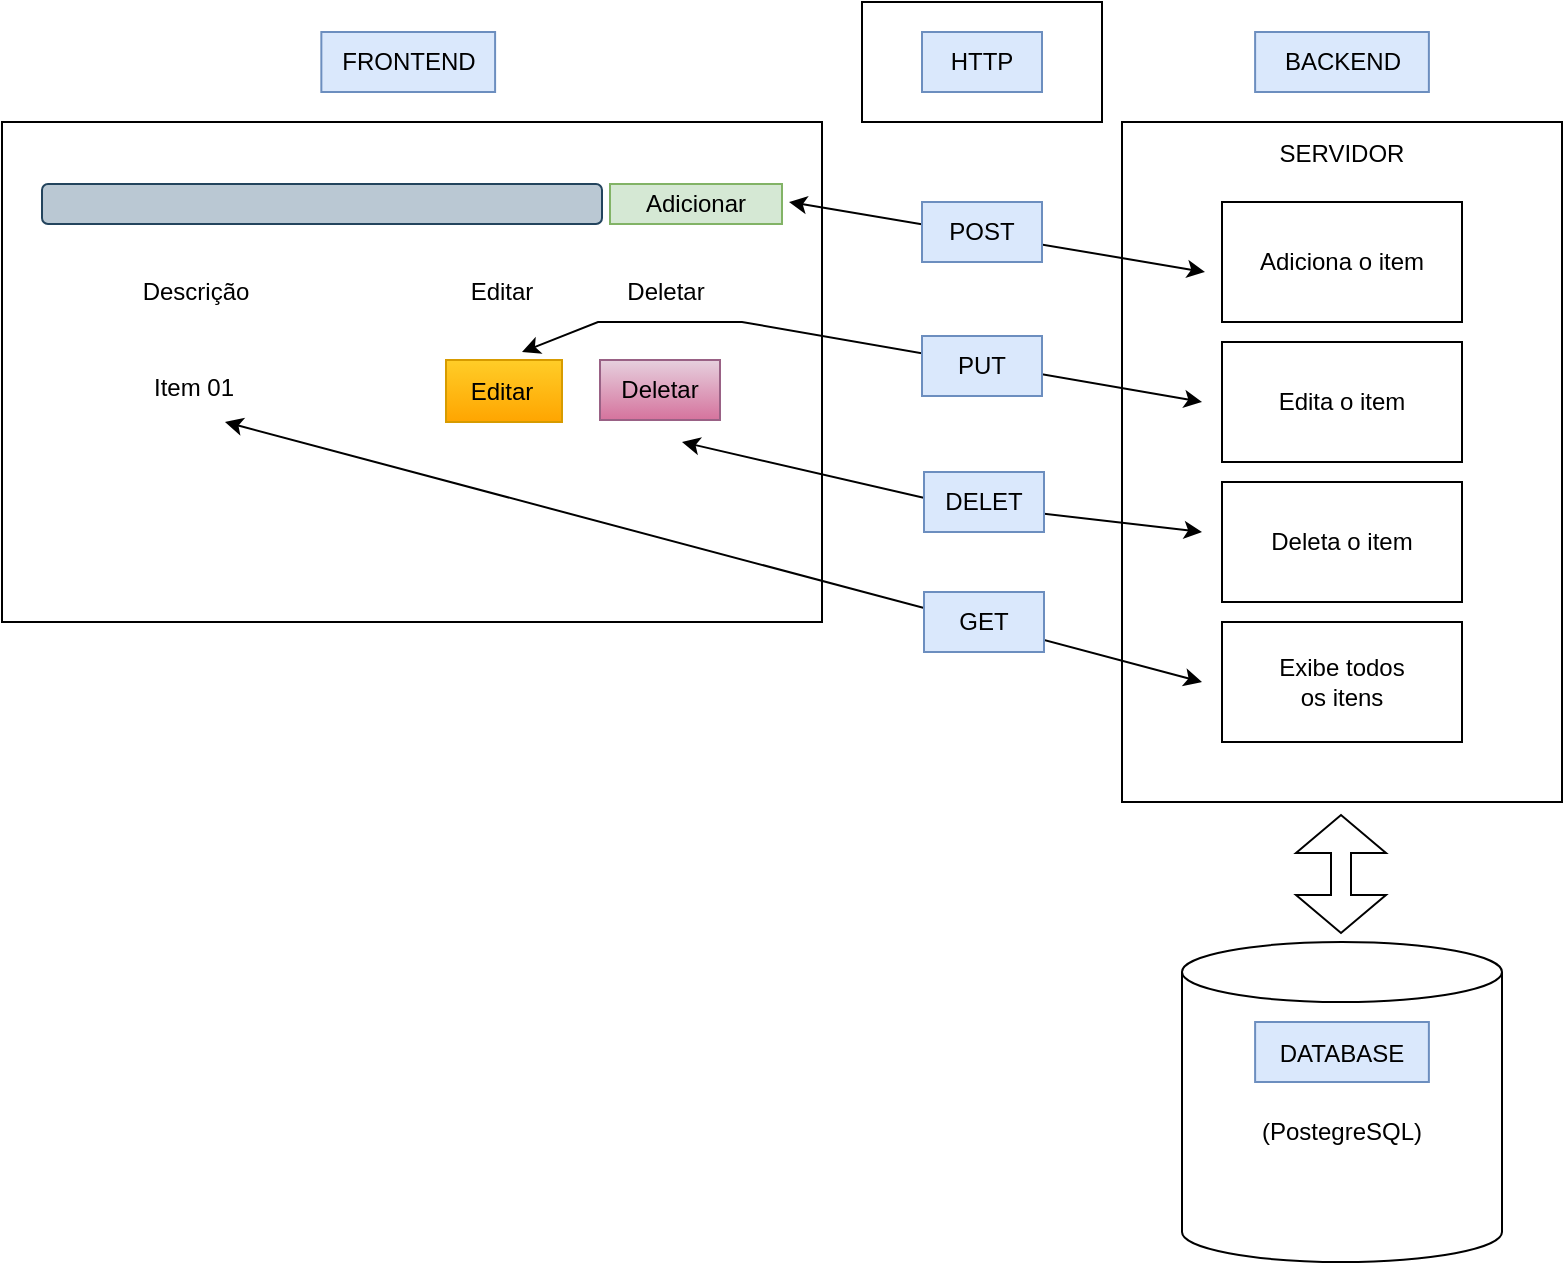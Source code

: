 <mxfile version="24.0.5" type="github">
  <diagram name="Página-1" id="j0P_AIAlUdAqtc0bGUuy">
    <mxGraphModel dx="892" dy="775" grid="1" gridSize="10" guides="1" tooltips="1" connect="1" arrows="1" fold="1" page="1" pageScale="1" pageWidth="827" pageHeight="1169" math="0" shadow="0">
      <root>
        <mxCell id="0" />
        <mxCell id="1" parent="0" />
        <mxCell id="E04y_9u0_HgmXFSWiscD-12" value="" style="rounded=0;whiteSpace=wrap;html=1;" vertex="1" parent="1">
          <mxGeometry x="450" y="80" width="120" height="60" as="geometry" />
        </mxCell>
        <mxCell id="E04y_9u0_HgmXFSWiscD-13" value="HTTP" style="text;html=1;align=center;verticalAlign=middle;whiteSpace=wrap;rounded=0;fillColor=#dae8fc;strokeColor=#6c8ebf;" vertex="1" parent="1">
          <mxGeometry x="480" y="95" width="60" height="30" as="geometry" />
        </mxCell>
        <mxCell id="E04y_9u0_HgmXFSWiscD-15" value="" style="rounded=0;whiteSpace=wrap;html=1;" vertex="1" parent="1">
          <mxGeometry x="580" y="140" width="220" height="340" as="geometry" />
        </mxCell>
        <mxCell id="E04y_9u0_HgmXFSWiscD-16" value="FRONTEND" style="text;html=1;align=center;verticalAlign=middle;whiteSpace=wrap;rounded=0;fillColor=#dae8fc;strokeColor=#6c8ebf;" vertex="1" parent="1">
          <mxGeometry x="179.67" y="95" width="86.88" height="30" as="geometry" />
        </mxCell>
        <mxCell id="E04y_9u0_HgmXFSWiscD-17" value="BACKEND" style="text;html=1;align=center;verticalAlign=middle;whiteSpace=wrap;rounded=0;fillColor=#dae8fc;strokeColor=#6c8ebf;" vertex="1" parent="1">
          <mxGeometry x="646.56" y="95" width="86.88" height="30" as="geometry" />
        </mxCell>
        <mxCell id="E04y_9u0_HgmXFSWiscD-18" value="SERVIDOR" style="text;html=1;align=center;verticalAlign=middle;whiteSpace=wrap;rounded=0;" vertex="1" parent="1">
          <mxGeometry x="640" y="141" width="100" height="30" as="geometry" />
        </mxCell>
        <mxCell id="E04y_9u0_HgmXFSWiscD-24" value="" style="rounded=0;whiteSpace=wrap;html=1;" vertex="1" parent="1">
          <mxGeometry x="20" y="140" width="410" height="250" as="geometry" />
        </mxCell>
        <mxCell id="E04y_9u0_HgmXFSWiscD-26" value="" style="rounded=1;whiteSpace=wrap;html=1;fillColor=#bac8d3;strokeColor=#23445d;" vertex="1" parent="1">
          <mxGeometry x="40" y="171" width="280" height="20" as="geometry" />
        </mxCell>
        <mxCell id="E04y_9u0_HgmXFSWiscD-27" value="" style="rounded=0;whiteSpace=wrap;html=1;fillColor=#d5e8d4;strokeColor=#82b366;" vertex="1" parent="1">
          <mxGeometry x="324" y="171" width="86" height="20" as="geometry" />
        </mxCell>
        <mxCell id="E04y_9u0_HgmXFSWiscD-28" value="Adicionar" style="text;html=1;align=center;verticalAlign=middle;whiteSpace=wrap;rounded=0;" vertex="1" parent="1">
          <mxGeometry x="332" y="166" width="70" height="30" as="geometry" />
        </mxCell>
        <mxCell id="E04y_9u0_HgmXFSWiscD-31" value="Descrição" style="text;html=1;align=center;verticalAlign=middle;whiteSpace=wrap;rounded=0;" vertex="1" parent="1">
          <mxGeometry x="87" y="210" width="60" height="30" as="geometry" />
        </mxCell>
        <mxCell id="E04y_9u0_HgmXFSWiscD-32" value="Editar" style="text;html=1;align=center;verticalAlign=middle;whiteSpace=wrap;rounded=0;" vertex="1" parent="1">
          <mxGeometry x="240" y="210" width="60" height="30" as="geometry" />
        </mxCell>
        <mxCell id="E04y_9u0_HgmXFSWiscD-33" value="Deletar" style="text;html=1;align=center;verticalAlign=middle;whiteSpace=wrap;rounded=0;" vertex="1" parent="1">
          <mxGeometry x="322" y="210" width="60" height="30" as="geometry" />
        </mxCell>
        <mxCell id="E04y_9u0_HgmXFSWiscD-34" value="Item 01" style="text;html=1;align=center;verticalAlign=middle;whiteSpace=wrap;rounded=0;" vertex="1" parent="1">
          <mxGeometry x="86" y="258" width="60" height="30" as="geometry" />
        </mxCell>
        <mxCell id="E04y_9u0_HgmXFSWiscD-38" value="" style="rounded=0;whiteSpace=wrap;html=1;fillColor=#ffcccc;strokeColor=#36393d;" vertex="1" parent="1">
          <mxGeometry x="320" y="260.5" width="58" height="27" as="geometry" />
        </mxCell>
        <mxCell id="E04y_9u0_HgmXFSWiscD-39" value="Deletar" style="text;html=1;align=center;verticalAlign=middle;whiteSpace=wrap;rounded=0;fillColor=#e6d0de;gradientColor=#d5739d;strokeColor=#996185;" vertex="1" parent="1">
          <mxGeometry x="319" y="259" width="60" height="30" as="geometry" />
        </mxCell>
        <mxCell id="E04y_9u0_HgmXFSWiscD-41" value="" style="rounded=0;whiteSpace=wrap;html=1;fillColor=#ffcd28;gradientColor=#ffa500;strokeColor=#d79b00;" vertex="1" parent="1">
          <mxGeometry x="242" y="259" width="58" height="31" as="geometry" />
        </mxCell>
        <mxCell id="E04y_9u0_HgmXFSWiscD-42" value="Editar" style="text;html=1;align=center;verticalAlign=middle;whiteSpace=wrap;rounded=0;" vertex="1" parent="1">
          <mxGeometry x="245" y="259" width="50" height="31" as="geometry" />
        </mxCell>
        <mxCell id="E04y_9u0_HgmXFSWiscD-44" value="Adiciona o item" style="rounded=0;whiteSpace=wrap;html=1;" vertex="1" parent="1">
          <mxGeometry x="630" y="180" width="120" height="60" as="geometry" />
        </mxCell>
        <mxCell id="E04y_9u0_HgmXFSWiscD-45" value="" style="rounded=0;whiteSpace=wrap;html=1;" vertex="1" parent="1">
          <mxGeometry x="630" y="250" width="120" height="60" as="geometry" />
        </mxCell>
        <mxCell id="E04y_9u0_HgmXFSWiscD-46" value="Edita o item" style="text;html=1;align=center;verticalAlign=middle;whiteSpace=wrap;rounded=0;" vertex="1" parent="1">
          <mxGeometry x="650" y="265" width="80" height="30" as="geometry" />
        </mxCell>
        <mxCell id="E04y_9u0_HgmXFSWiscD-47" value="" style="rounded=0;whiteSpace=wrap;html=1;" vertex="1" parent="1">
          <mxGeometry x="630" y="320" width="120" height="60" as="geometry" />
        </mxCell>
        <mxCell id="E04y_9u0_HgmXFSWiscD-48" value="" style="rounded=0;whiteSpace=wrap;html=1;" vertex="1" parent="1">
          <mxGeometry x="630" y="390" width="120" height="60" as="geometry" />
        </mxCell>
        <mxCell id="E04y_9u0_HgmXFSWiscD-49" value="Deleta o item" style="text;html=1;align=center;verticalAlign=middle;whiteSpace=wrap;rounded=0;" vertex="1" parent="1">
          <mxGeometry x="650" y="335" width="80" height="30" as="geometry" />
        </mxCell>
        <mxCell id="E04y_9u0_HgmXFSWiscD-50" value="Exibe todos os itens" style="text;html=1;align=center;verticalAlign=middle;whiteSpace=wrap;rounded=0;" vertex="1" parent="1">
          <mxGeometry x="650" y="405" width="80" height="30" as="geometry" />
        </mxCell>
        <mxCell id="E04y_9u0_HgmXFSWiscD-58" value="" style="endArrow=classic;startArrow=classic;html=1;rounded=0;" edge="1" parent="1">
          <mxGeometry width="50" height="50" relative="1" as="geometry">
            <mxPoint x="131.5" y="290" as="sourcePoint" />
            <mxPoint x="620" y="420" as="targetPoint" />
          </mxGeometry>
        </mxCell>
        <mxCell id="E04y_9u0_HgmXFSWiscD-59" value="" style="endArrow=classic;startArrow=classic;html=1;rounded=0;" edge="1" parent="1">
          <mxGeometry width="50" height="50" relative="1" as="geometry">
            <mxPoint x="413.5" y="180" as="sourcePoint" />
            <mxPoint x="621.5" y="215" as="targetPoint" />
          </mxGeometry>
        </mxCell>
        <mxCell id="E04y_9u0_HgmXFSWiscD-60" value="" style="endArrow=classic;startArrow=classic;html=1;rounded=0;" edge="1" parent="1">
          <mxGeometry width="50" height="50" relative="1" as="geometry">
            <mxPoint x="280" y="255" as="sourcePoint" />
            <mxPoint x="620" y="280" as="targetPoint" />
            <Array as="points">
              <mxPoint x="318" y="240" />
              <mxPoint x="390" y="240" />
            </Array>
          </mxGeometry>
        </mxCell>
        <mxCell id="E04y_9u0_HgmXFSWiscD-61" value="" style="endArrow=classic;startArrow=classic;html=1;rounded=0;" edge="1" parent="1">
          <mxGeometry width="50" height="50" relative="1" as="geometry">
            <mxPoint x="360" y="300" as="sourcePoint" />
            <mxPoint x="620" y="345" as="targetPoint" />
            <Array as="points">
              <mxPoint x="490" y="330" />
            </Array>
          </mxGeometry>
        </mxCell>
        <mxCell id="E04y_9u0_HgmXFSWiscD-62" value="POST" style="text;html=1;align=center;verticalAlign=middle;whiteSpace=wrap;rounded=0;fillColor=#dae8fc;strokeColor=#6c8ebf;" vertex="1" parent="1">
          <mxGeometry x="480" y="180" width="60" height="30" as="geometry" />
        </mxCell>
        <mxCell id="E04y_9u0_HgmXFSWiscD-67" value="PUT" style="text;html=1;align=center;verticalAlign=middle;whiteSpace=wrap;rounded=0;fillColor=#dae8fc;strokeColor=#6c8ebf;" vertex="1" parent="1">
          <mxGeometry x="480" y="247" width="60" height="30" as="geometry" />
        </mxCell>
        <mxCell id="E04y_9u0_HgmXFSWiscD-68" value="DELET" style="text;html=1;align=center;verticalAlign=middle;whiteSpace=wrap;rounded=0;fillColor=#dae8fc;strokeColor=#6c8ebf;" vertex="1" parent="1">
          <mxGeometry x="481" y="315" width="60" height="30" as="geometry" />
        </mxCell>
        <mxCell id="E04y_9u0_HgmXFSWiscD-69" value="GET" style="text;html=1;align=center;verticalAlign=middle;whiteSpace=wrap;rounded=0;fillColor=#dae8fc;strokeColor=#6c8ebf;" vertex="1" parent="1">
          <mxGeometry x="481" y="375" width="60" height="30" as="geometry" />
        </mxCell>
        <mxCell id="E04y_9u0_HgmXFSWiscD-70" value="" style="shape=flexArrow;endArrow=classic;startArrow=classic;html=1;rounded=0;endWidth=34;endSize=6;startWidth=34;startSize=6;" edge="1" parent="1">
          <mxGeometry width="100" height="100" relative="1" as="geometry">
            <mxPoint x="689.5" y="546" as="sourcePoint" />
            <mxPoint x="689.5" y="486" as="targetPoint" />
          </mxGeometry>
        </mxCell>
        <mxCell id="E04y_9u0_HgmXFSWiscD-71" value="" style="shape=cylinder3;whiteSpace=wrap;html=1;boundedLbl=1;backgroundOutline=1;size=15;" vertex="1" parent="1">
          <mxGeometry x="610" y="550" width="160" height="160" as="geometry" />
        </mxCell>
        <mxCell id="E04y_9u0_HgmXFSWiscD-73" value="&lt;span style=&quot;color: rgba(0, 0, 0, 0); font-family: monospace; font-size: 0px; text-align: start; text-wrap: nowrap;&quot;&gt;%3CmxGraphModel%3E%3Croot%3E%3CmxCell%20id%3D%220%22%2F%3E%3CmxCell%20id%3D%221%22%20parent%3D%220%22%2F%3E%3CmxCell%20id%3D%222%22%20value%3D%22DATABASE%26lt%3Bbr%26gt%3B(PostgreSQL)%22%20style%3D%22text%3Bhtml%3D1%3Balign%3Dcenter%3BverticalAlign%3Dmiddle%3BwhiteSpace%3Dwrap%3Brounded%3D0%3B%22%20vertex%3D%221%22%20parent%3D%221%22%3E%3CmxGeometry%20x%3D%22660%22%20y%3D%22615%22%20width%3D%2260%22%20height%3D%2230%22%20as%3D%22geometry%22%2F%3E%3C%2FmxCell%3E%3C%2Froot%3E%3C%2FmxGraphModel%3E&lt;/span&gt;" style="text;html=1;align=center;verticalAlign=middle;whiteSpace=wrap;rounded=0;fillColor=#dae8fc;strokeColor=#6c8ebf;" vertex="1" parent="1">
          <mxGeometry x="646.56" y="590" width="86.88" height="30" as="geometry" />
        </mxCell>
        <mxCell id="E04y_9u0_HgmXFSWiscD-74" value="DATABASE" style="text;html=1;align=center;verticalAlign=middle;whiteSpace=wrap;rounded=0;" vertex="1" parent="1">
          <mxGeometry x="660" y="591" width="60" height="30" as="geometry" />
        </mxCell>
        <mxCell id="E04y_9u0_HgmXFSWiscD-75" value="(PostegreSQL)" style="text;html=1;align=center;verticalAlign=middle;whiteSpace=wrap;rounded=0;" vertex="1" parent="1">
          <mxGeometry x="660" y="630" width="60" height="30" as="geometry" />
        </mxCell>
      </root>
    </mxGraphModel>
  </diagram>
</mxfile>
